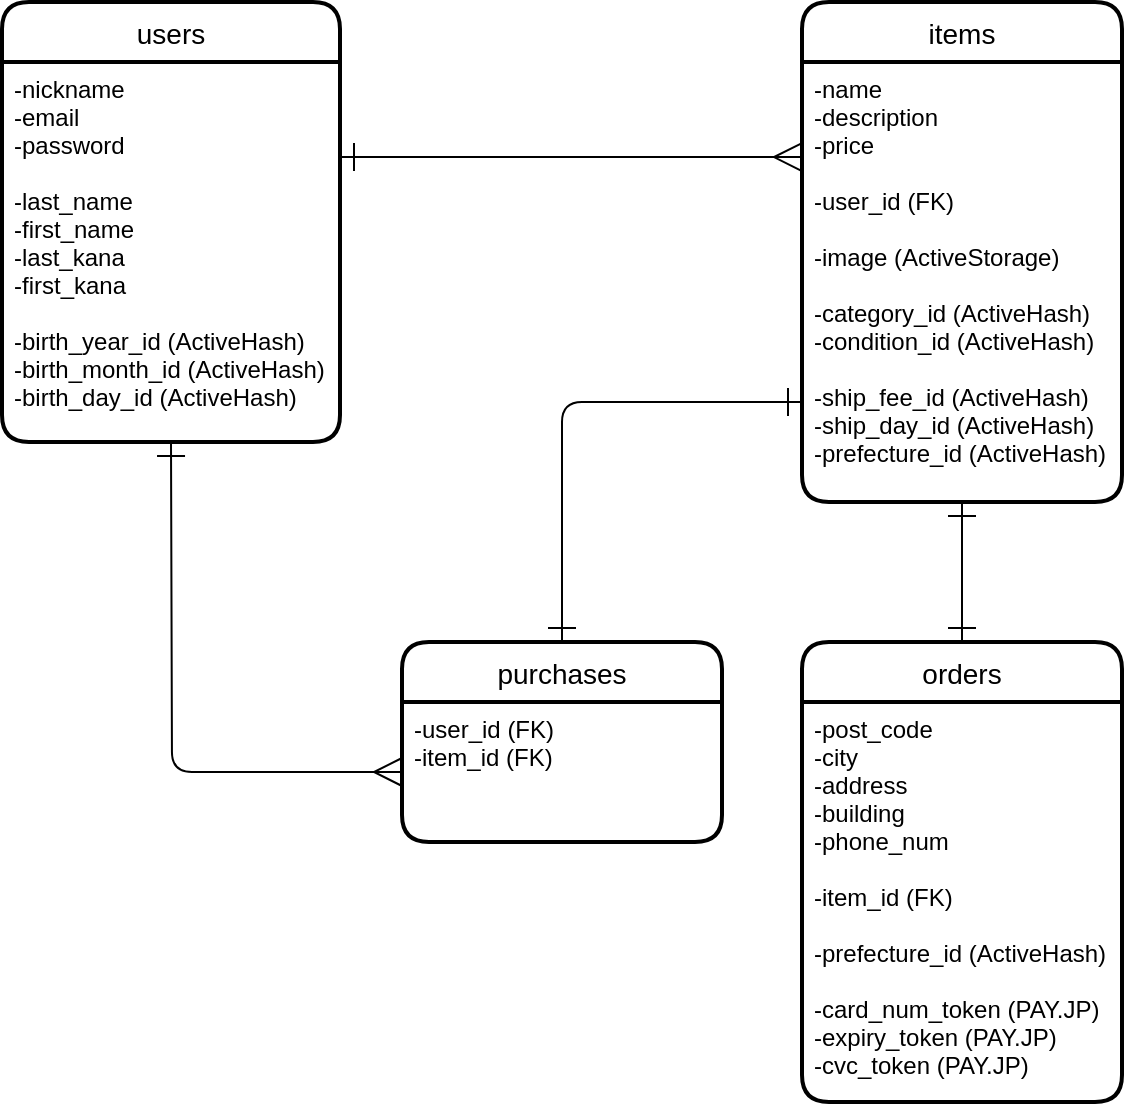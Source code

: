 <mxfile>
    <diagram id="ABXjHUHlaBonu2NG5Zn4" name="ページ1">
        <mxGraphModel dx="597" dy="682" grid="1" gridSize="10" guides="1" tooltips="1" connect="1" arrows="1" fold="1" page="1" pageScale="1" pageWidth="827" pageHeight="1169" math="0" shadow="0">
            <root>
                <mxCell id="0"/>
                <mxCell id="1" parent="0"/>
                <mxCell id="25" value="users" style="swimlane;childLayout=stackLayout;horizontal=1;startSize=30;horizontalStack=0;rounded=1;fontSize=14;fontStyle=0;strokeWidth=2;resizeParent=0;resizeLast=1;shadow=0;dashed=0;align=center;" vertex="1" parent="1">
                    <mxGeometry x="40" y="40" width="169" height="220" as="geometry"/>
                </mxCell>
                <mxCell id="26" value="-nickname&#10;-email&#10;-password&#10;&#10;-last_name&#10;-first_name&#10;-last_kana&#10;-first_kana&#10;&#10;-birth_year_id (ActiveHash)&#10;-birth_month_id (ActiveHash)&#10;-birth_day_id (ActiveHash)" style="align=left;strokeColor=none;fillColor=none;spacingLeft=4;fontSize=12;verticalAlign=top;resizable=0;rotatable=0;part=1;" vertex="1" parent="25">
                    <mxGeometry y="30" width="169" height="190" as="geometry"/>
                </mxCell>
                <mxCell id="31" value="items" style="swimlane;childLayout=stackLayout;horizontal=1;startSize=30;horizontalStack=0;rounded=1;fontSize=14;fontStyle=0;strokeWidth=2;resizeParent=0;resizeLast=1;shadow=0;dashed=0;align=center;" vertex="1" parent="1">
                    <mxGeometry x="440" y="40" width="160" height="250" as="geometry"/>
                </mxCell>
                <mxCell id="32" value="-name&#10;-description&#10;-price&#10;&#10;-user_id (FK)&#10;&#10;-image (ActiveStorage)&#10;&#10;-category_id (ActiveHash)&#10;-condition_id (ActiveHash)&#10;&#10;-ship_fee_id (ActiveHash)&#10;-ship_day_id (ActiveHash)&#10;-prefecture_id (ActiveHash)" style="align=left;strokeColor=none;fillColor=none;spacingLeft=4;fontSize=12;verticalAlign=top;resizable=0;rotatable=0;part=1;" vertex="1" parent="31">
                    <mxGeometry y="30" width="160" height="220" as="geometry"/>
                </mxCell>
                <mxCell id="40" style="edgeStyle=none;html=1;entryX=0.5;entryY=1;entryDx=0;entryDy=0;startArrow=ERone;startFill=0;endArrow=ERone;endFill=0;startSize=12;endSize=12;" edge="1" parent="1" source="33" target="32">
                    <mxGeometry relative="1" as="geometry"/>
                </mxCell>
                <mxCell id="33" value="orders" style="swimlane;childLayout=stackLayout;horizontal=1;startSize=30;horizontalStack=0;rounded=1;fontSize=14;fontStyle=0;strokeWidth=2;resizeParent=0;resizeLast=1;shadow=0;dashed=0;align=center;" vertex="1" parent="1">
                    <mxGeometry x="440" y="360" width="160" height="230" as="geometry"/>
                </mxCell>
                <mxCell id="34" value="-post_code&#10;-city&#10;-address&#10;-building&#10;-phone_num&#10;&#10;-item_id (FK)&#10;&#10;-prefecture_id (ActiveHash)&#10;&#10;-card_num_token (PAY.JP)&#10;-expiry_token (PAY.JP)&#10;-cvc_token (PAY.JP)" style="align=left;strokeColor=none;fillColor=none;spacingLeft=4;fontSize=12;verticalAlign=top;resizable=0;rotatable=0;part=1;" vertex="1" parent="33">
                    <mxGeometry y="30" width="160" height="200" as="geometry"/>
                </mxCell>
                <mxCell id="35" style="edgeStyle=none;html=1;exitX=1;exitY=0.25;exitDx=0;exitDy=0;entryX=0;entryY=0.216;entryDx=0;entryDy=0;entryPerimeter=0;startArrow=ERone;startFill=0;endArrow=ERmany;endFill=0;endSize=12;startSize=12;" edge="1" parent="1" source="26" target="32">
                    <mxGeometry relative="1" as="geometry"/>
                </mxCell>
                <mxCell id="41" value="purchases" style="swimlane;childLayout=stackLayout;horizontal=1;startSize=30;horizontalStack=0;rounded=1;fontSize=14;fontStyle=0;strokeWidth=2;resizeParent=0;resizeLast=1;shadow=0;dashed=0;align=center;" vertex="1" parent="1">
                    <mxGeometry x="240" y="360" width="160" height="100" as="geometry"/>
                </mxCell>
                <mxCell id="42" value="-user_id (FK)&#10;-item_id (FK)&#10;" style="align=left;strokeColor=none;fillColor=none;spacingLeft=4;fontSize=12;verticalAlign=top;resizable=0;rotatable=0;part=1;" vertex="1" parent="41">
                    <mxGeometry y="30" width="160" height="70" as="geometry"/>
                </mxCell>
                <mxCell id="43" style="edgeStyle=none;html=1;exitX=0.5;exitY=1;exitDx=0;exitDy=0;entryX=0;entryY=0.5;entryDx=0;entryDy=0;startArrow=ERone;startFill=0;endArrow=ERmany;endFill=0;startSize=12;endSize=12;" edge="1" parent="1" source="26" target="42">
                    <mxGeometry relative="1" as="geometry">
                        <Array as="points">
                            <mxPoint x="125" y="425"/>
                        </Array>
                    </mxGeometry>
                </mxCell>
                <mxCell id="44" style="edgeStyle=none;html=1;entryX=0.5;entryY=0;entryDx=0;entryDy=0;startArrow=ERone;startFill=0;endArrow=ERone;endFill=0;startSize=12;endSize=12;" edge="1" parent="1" target="41">
                    <mxGeometry relative="1" as="geometry">
                        <mxPoint x="440" y="240" as="sourcePoint"/>
                        <Array as="points">
                            <mxPoint x="320" y="240"/>
                        </Array>
                    </mxGeometry>
                </mxCell>
            </root>
        </mxGraphModel>
    </diagram>
</mxfile>